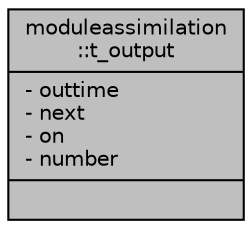 digraph "moduleassimilation::t_output"
{
 // LATEX_PDF_SIZE
  edge [fontname="Helvetica",fontsize="10",labelfontname="Helvetica",labelfontsize="10"];
  node [fontname="Helvetica",fontsize="10",shape=record];
  Node1 [label="{moduleassimilation\l::t_output\n|- outtime\l- next\l- on\l- number\l|}",height=0.2,width=0.4,color="black", fillcolor="grey75", style="filled", fontcolor="black",tooltip=" "];
}
